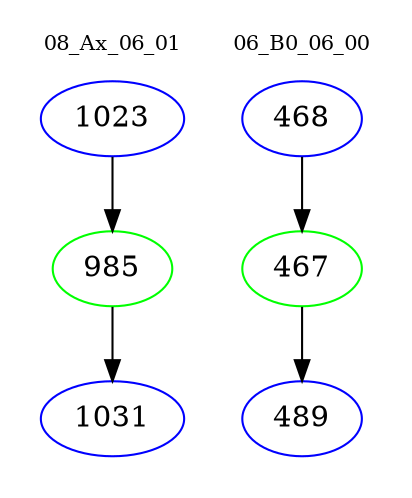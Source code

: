 digraph{
subgraph cluster_0 {
color = white
label = "08_Ax_06_01";
fontsize=10;
T0_1023 [label="1023", color="blue"]
T0_1023 -> T0_985 [color="black"]
T0_985 [label="985", color="green"]
T0_985 -> T0_1031 [color="black"]
T0_1031 [label="1031", color="blue"]
}
subgraph cluster_1 {
color = white
label = "06_B0_06_00";
fontsize=10;
T1_468 [label="468", color="blue"]
T1_468 -> T1_467 [color="black"]
T1_467 [label="467", color="green"]
T1_467 -> T1_489 [color="black"]
T1_489 [label="489", color="blue"]
}
}
